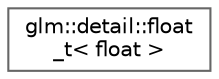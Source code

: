 digraph "Graphical Class Hierarchy"
{
 // LATEX_PDF_SIZE
  bgcolor="transparent";
  edge [fontname=Helvetica,fontsize=10,labelfontname=Helvetica,labelfontsize=10];
  node [fontname=Helvetica,fontsize=10,shape=box,height=0.2,width=0.4];
  rankdir="LR";
  Node0 [id="Node000000",label="glm::detail::float\l_t\< float \>",height=0.2,width=0.4,color="grey40", fillcolor="white", style="filled",URL="$unionglm_1_1detail_1_1float__t_3_01float_01_4.html",tooltip=" "];
}
